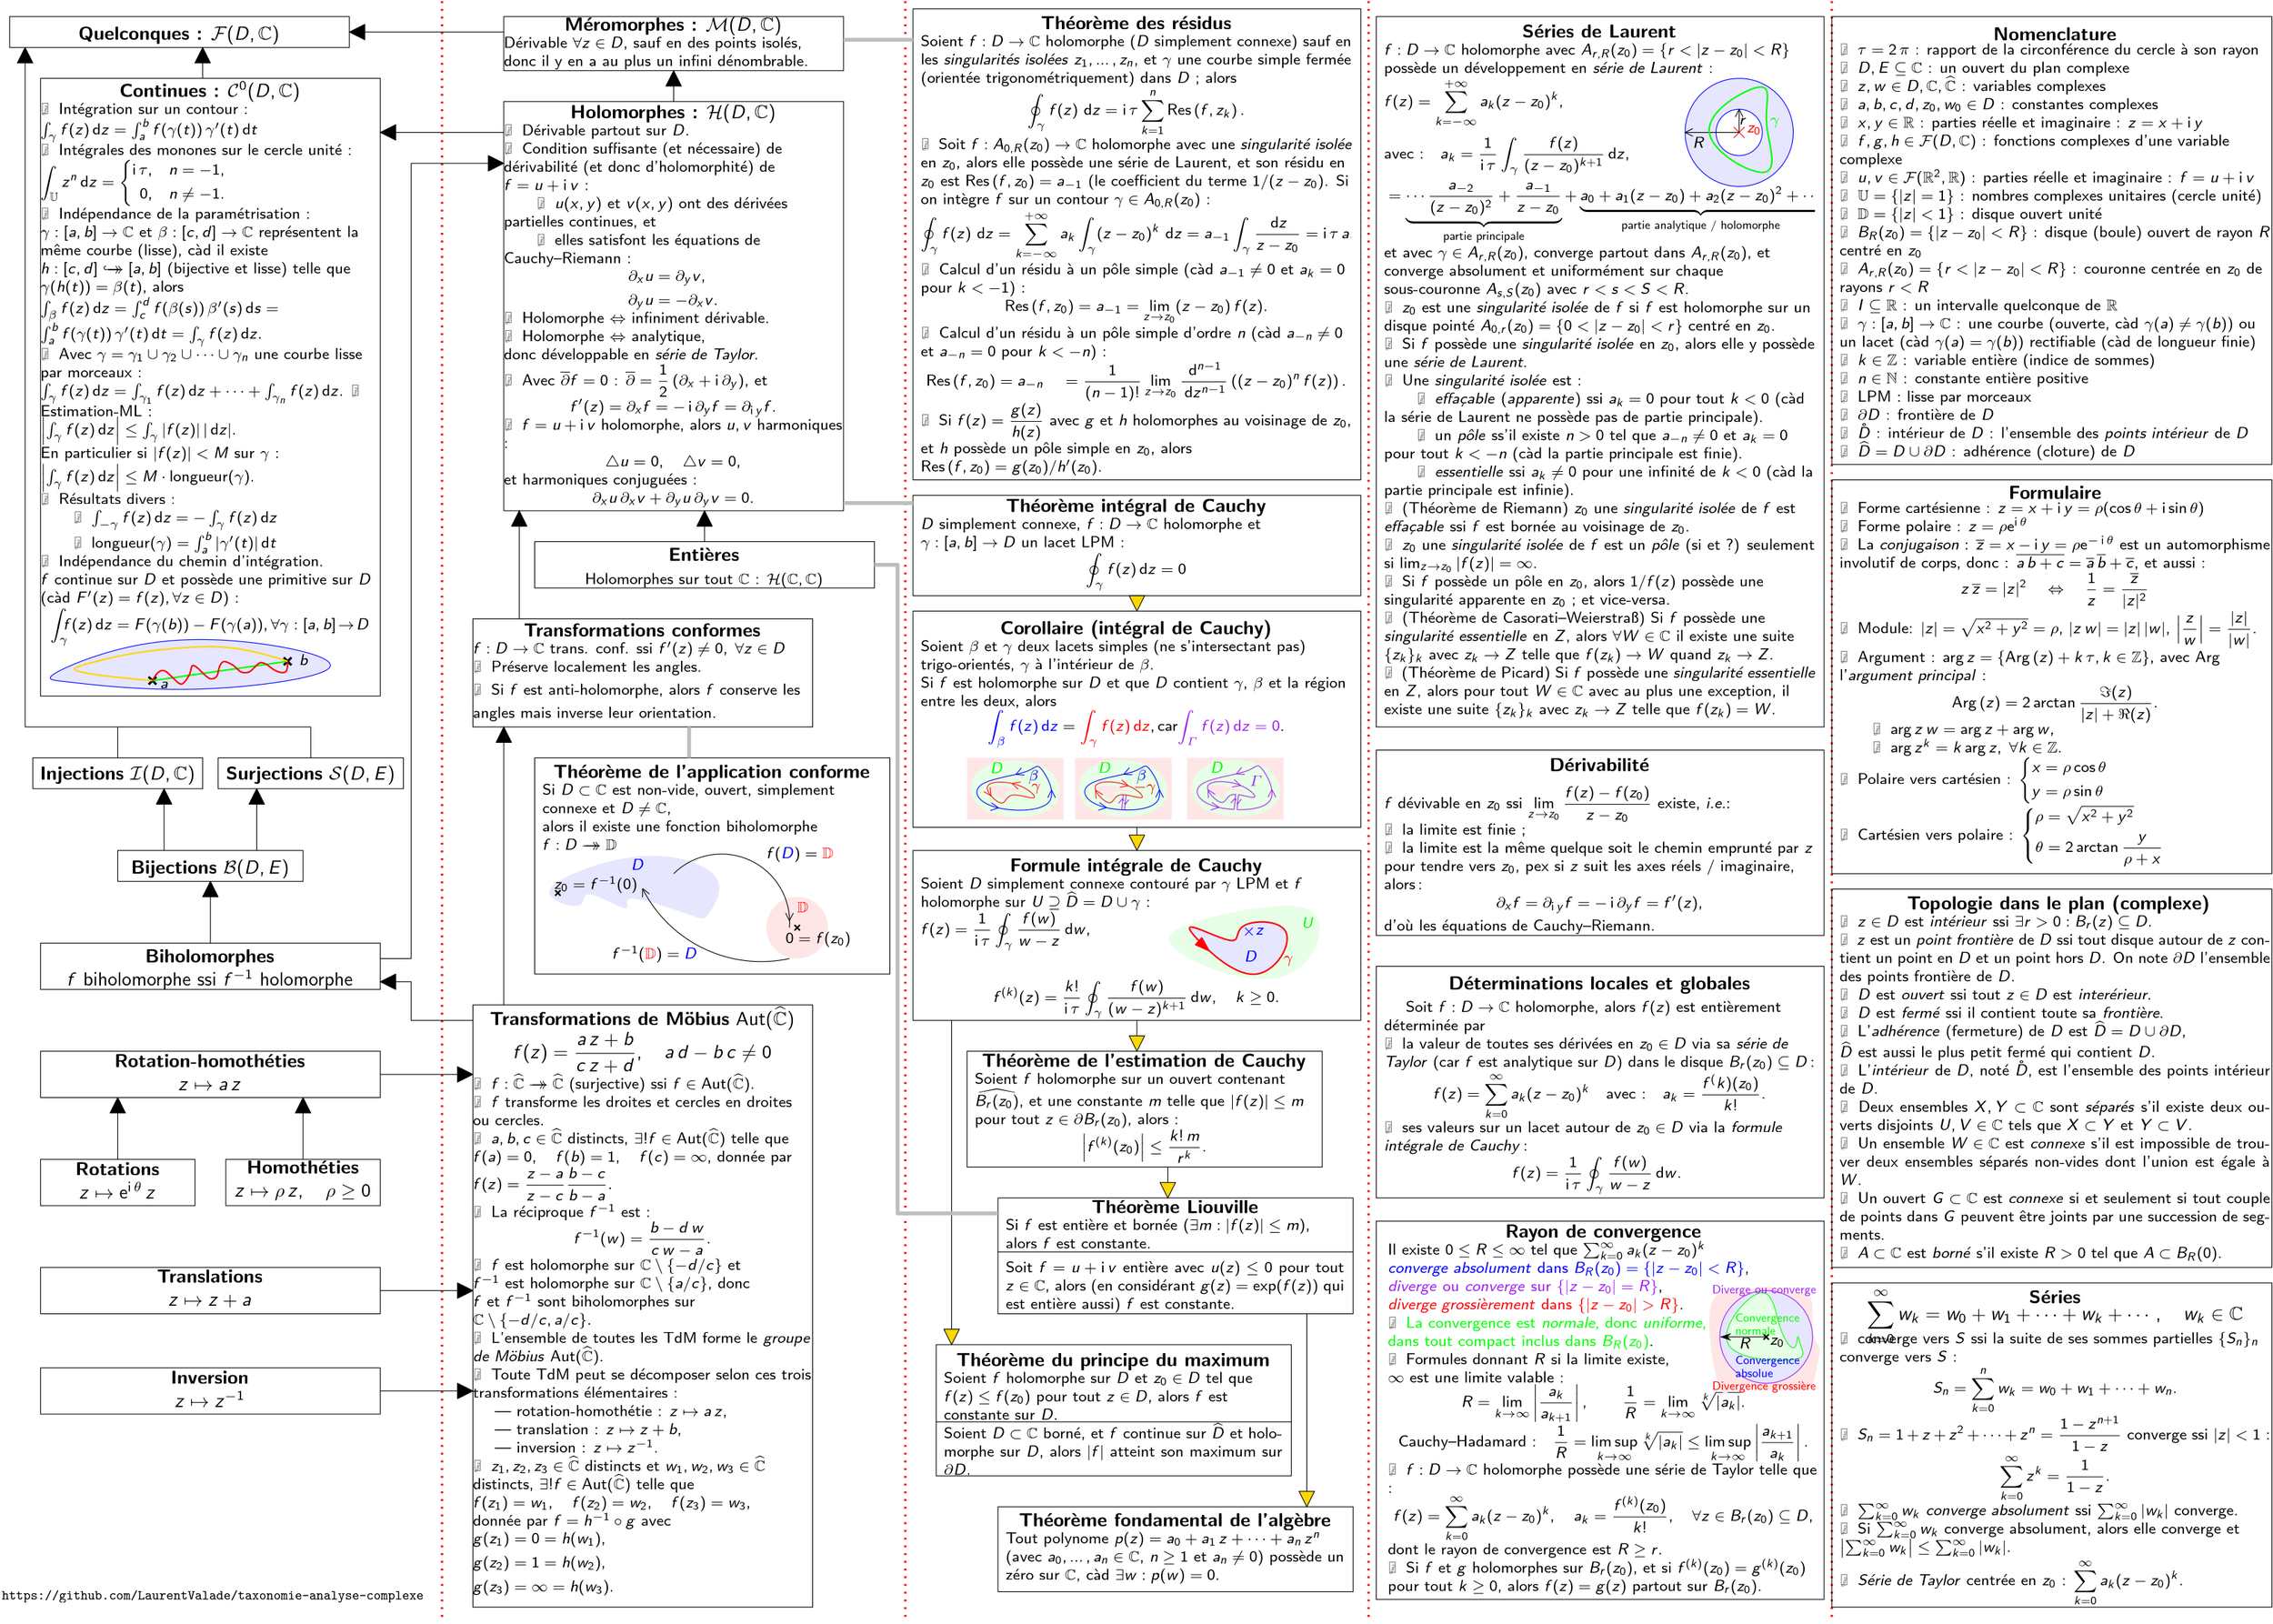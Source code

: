 <?xml version="1.0"?>
<!DOCTYPE ipe SYSTEM "ipe.dtd">
<ipe version="70218" creator="Ipe 7.2.20">
<info created="D:20210206192659" modified="D:20220510015932" title="Taxonomie et propriétés des fonctions complexes" author="Laurent Valade" subject="Analyse complexe" keywords="taxonomie; fonction; complexe; holomorphe; méromorphe; analytique; transformation conforme; biholomorphe; Möbius; Cauchy; Riemann; Taylor; Laurent; harmonique; intégrale; dérivée; série; singularité; pôle; surjection; injection; bijection;"/>
<preamble>
\usepackage{amsmath}
\usepackage{amssymb}

% Changement de l’espace inter-lignes
% https://tex.stackexchange.com/questions/83855
\usepackage{setspace}
%\renewcommand{\baselinestretch}{1}

% Poster ==&gt; font sans-serif par défaut
% Texte sans-serif
% https://tex.stackexchange.com/a/349160/214155
\renewcommand{\familydefault}{\sfdefault}
% Maths sans-serif
% https://tex.stackexchange.com/a/222831/214155
\usepackage{sfmath}


% Pour \rotatebox[origin=c]{90}{Texte}
%\usepackage{graphicx}

% Espace fine pour la multiplication
\mathcode`\*=&quot;8000
{\catcode`\*=\active
\gdef*{\mathclose{}\,\mathopen{}}}

% Hyperliens
%\usepackage{hyperref}
% IPE ne supporte pas hyperref, cf ~/Logiciels/Logiciels.md

% Formule centrée
\newcommand{\formula}[1]{%
$\displaystyle
\hspace{\stretch{1}}
{#1}
\hspace{\stretch{1}}
$
}

% Divers
\newcommand{\textsquare}{$\blacksquare$}
\newcommand{\cad}{càd}
\newcommand{\ie}{\emph{i.e.}}

% Opérateurs et constantes
\newcommand{\dd}{\,\mathrm{d}}
\newcommand{\e}{\mathrm{e}}
\DeclareMathOperator{\ui}{\mathrm{i}}
\newcommand{\length}[1]{\mathrm{longueur}({#1})}
\newcommand{\closure}[1]{\widehat{#1}}
\newcommand{\interior}[1]{\mathring{#1}}  % https://tex.stackexchange.com/a/3270/214155
\newcommand{\boundary}[1]{{\partial #1}}
\newcommand{\ball}[2]{B_{#2}({#1})}  % boule B_R(z_0)
\newcommand{\annulus}[3]{A_{#2,#3}({#1})}  % couronne A_{r,R}(z_0)
\newcommand{\abs}[1]{|{#1}|}
\newcommand{\Abs}[1]{\left|{#1}\right|}
\newcommand{\conj}[1]{\overline{#1}}
\newcommand{\Arg}[1]{\mathrm{Arg}\left({#1}\right)}
\newcommand{\Res}[2]{\mathrm{Res}\left({#1}, {#2}\right)}

% Flèches
\newcommand{\vers}{\rightarrow}  % f : A \vers B
\newcommand{\injecte}{\hookrightarrow}
%\newcommand{\surjecte}{\twoheadrightarrow}
% ^ la pointe de  \twoheadrightarrow  est trop petite par rapport à celle de  \rightarrow  et  \hookrightarrow,
% j’en ai donc créé une sur le modèle de  \bijecte
\newcommand{\surjecte}{\rightarrow\mathrel{\mspace{-15mu}}\rightarrow}
% pour la bijection, cf réponse de egreg au topic
% Double head and hook arrow
% https://tex.stackexchange.com/questions/296151
\newcommand{\bijecte}{\hookrightarrow\mathrel{\mspace{-15mu}}\rightarrow}

% Composition
\newcommand{\comp}{\circ}

% Ensembles
\newcommand{\bbN}{\mathbb{N}}
\newcommand{\bbZ}{\mathbb{Z}}
\newcommand{\bbQ}{\mathbb{Q}}
\newcommand{\bbR}{\mathbb{R}}
\newcommand{\bbC}{\mathbb{C}}
\newcommand{\bbH}{\mathbb{H}}
\newcommand{\unitcircle}{\mathbb{U}}
\newcommand{\unitopendisk}{\mathbb{D}}
\newcommand{\aut}[1]{\mathrm{Aut}({#1})}
\newcommand{\riemannsphere}{\closure{\mathbb{C}}}
</preamble>
<ipestyle name="a3paper">
<symbol name="arrow/arc(spx)">
<path stroke="sym-stroke" fill="sym-stroke" pen="sym-pen">
0 0 m
-1 0.333 l
-1 -0.333 l
h
</path>
</symbol>
<symbol name="arrow/farc(spx)">
<path stroke="sym-stroke" fill="white" pen="sym-pen">
0 0 m
-1 0.333 l
-1 -0.333 l
h
</path>
</symbol>
<symbol name="arrow/ptarc(spx)">
<path stroke="sym-stroke" fill="sym-stroke" pen="sym-pen">
0 0 m
-1 0.333 l
-0.8 0 l
-1 -0.333 l
h
</path>
</symbol>
<symbol name="arrow/fptarc(spx)">
<path stroke="sym-stroke" fill="white" pen="sym-pen">
0 0 m
-1 0.333 l
-0.8 0 l
-1 -0.333 l
h
</path>
</symbol>
<symbol name="mark/circle(sx)" transformations="translations">
<path fill="sym-stroke">
0.6 0 0 0.6 0 0 e
0.4 0 0 0.4 0 0 e
</path>
</symbol>
<symbol name="mark/disk(sx)" transformations="translations">
<path fill="sym-stroke">
0.6 0 0 0.6 0 0 e
</path>
</symbol>
<symbol name="mark/fdisk(sfx)" transformations="translations">
<group>
<path fill="sym-fill">
0.5 0 0 0.5 0 0 e
</path>
<path fill="sym-stroke" fillrule="eofill">
0.6 0 0 0.6 0 0 e
0.4 0 0 0.4 0 0 e
</path>
</group>
</symbol>
<symbol name="mark/box(sx)" transformations="translations">
<path fill="sym-stroke" fillrule="eofill">
-0.6 -0.6 m
0.6 -0.6 l
0.6 0.6 l
-0.6 0.6 l
h
-0.4 -0.4 m
0.4 -0.4 l
0.4 0.4 l
-0.4 0.4 l
h
</path>
</symbol>
<symbol name="mark/square(sx)" transformations="translations">
<path fill="sym-stroke">
-0.6 -0.6 m
0.6 -0.6 l
0.6 0.6 l
-0.6 0.6 l
h
</path>
</symbol>
<symbol name="mark/fsquare(sfx)" transformations="translations">
<group>
<path fill="sym-fill">
-0.5 -0.5 m
0.5 -0.5 l
0.5 0.5 l
-0.5 0.5 l
h
</path>
<path fill="sym-stroke" fillrule="eofill">
-0.6 -0.6 m
0.6 -0.6 l
0.6 0.6 l
-0.6 0.6 l
h
-0.4 -0.4 m
0.4 -0.4 l
0.4 0.4 l
-0.4 0.4 l
h
</path>
</group>
</symbol>
<symbol name="mark/cross(sx)" transformations="translations">
<group>
<path fill="sym-stroke">
-0.43 -0.57 m
0.57 0.43 l
0.43 0.57 l
-0.57 -0.43 l
h
</path>
<path fill="sym-stroke">
-0.43 0.57 m
0.57 -0.43 l
0.43 -0.57 l
-0.57 0.43 l
h
</path>
</group>
</symbol>
<symbol name="arrow/fnormal(spx)">
<path stroke="sym-stroke" fill="white" pen="sym-pen">
0 0 m
-1 0.333 l
-1 -0.333 l
h
</path>
</symbol>
<symbol name="arrow/pointed(spx)">
<path stroke="sym-stroke" fill="sym-stroke" pen="sym-pen">
0 0 m
-1 0.333 l
-0.8 0 l
-1 -0.333 l
h
</path>
</symbol>
<symbol name="arrow/fpointed(spx)">
<path stroke="sym-stroke" fill="white" pen="sym-pen">
0 0 m
-1 0.333 l
-0.8 0 l
-1 -0.333 l
h
</path>
</symbol>
<symbol name="arrow/linear(spx)">
<path stroke="sym-stroke" pen="sym-pen">
-1 0.333 m
0 0 l
-1 -0.333 l
</path>
</symbol>
<symbol name="arrow/fdouble(spx)">
<path stroke="sym-stroke" fill="white" pen="sym-pen">
0 0 m
-1 0.333 l
-1 -0.333 l
h
-1 0 m
-2 0.333 l
-2 -0.333 l
h
</path>
</symbol>
<symbol name="arrow/double(spx)">
<path stroke="sym-stroke" fill="sym-stroke" pen="sym-pen">
0 0 m
-1 0.333 l
-1 -0.333 l
h
-1 0 m
-2 0.333 l
-2 -0.333 l
h
</path>
</symbol>
<symbol name="arrow/mid-normal(spx)">
<path stroke="sym-stroke" fill="sym-stroke" pen="sym-pen">
0.5 0 m
-0.5 0.333 l
-0.5 -0.333 l
h
</path>
</symbol>
<symbol name="arrow/mid-fnormal(spx)">
<path stroke="sym-stroke" fill="white" pen="sym-pen">
0.5 0 m
-0.5 0.333 l
-0.5 -0.333 l
h
</path>
</symbol>
<symbol name="arrow/mid-pointed(spx)">
<path stroke="sym-stroke" fill="sym-stroke" pen="sym-pen">
0.5 0 m
-0.5 0.333 l
-0.3 0 l
-0.5 -0.333 l
h
</path>
</symbol>
<symbol name="arrow/mid-fpointed(spx)">
<path stroke="sym-stroke" fill="white" pen="sym-pen">
0.5 0 m
-0.5 0.333 l
-0.3 0 l
-0.5 -0.333 l
h
</path>
</symbol>
<symbol name="arrow/mid-double(spx)">
<path stroke="sym-stroke" fill="sym-stroke" pen="sym-pen">
1 0 m
0 0.333 l
0 -0.333 l
h
0 0 m
-1 0.333 l
-1 -0.333 l
h
</path>
</symbol>
<symbol name="arrow/mid-fdouble(spx)">
<path stroke="sym-stroke" fill="white" pen="sym-pen">
1 0 m
0 0.333 l
0 -0.333 l
h
0 0 m
-1 0.333 l
-1 -0.333 l
h
</path>
</symbol>
<pen name="heavier" value="0.8"/>
<pen name="fat" value="1.2"/>
<pen name="ultrafat" value="2"/>
<symbolsize name="large" value="5"/>
<symbolsize name="small" value="2"/>
<symbolsize name="tiny" value="1.1"/>
<arrowsize name="large" value="10"/>
<arrowsize name="small" value="5"/>
<arrowsize name="tiny" value="3"/>
<color name="red" value="1 0 0"/>
<color name="blue" value="0 0 1"/>
<color name="green" value="0 1 0"/>
<color name="yellow" value="1 1 0"/>
<color name="orange" value="0.89 0.44 0"/>
<color name="gold" value="1 0.843 0"/>
<color name="purple" value="0.627 0.125 0.941"/>
<color name="gray" value="0.745"/>
<color name="brown" value="0.647 0.165 0.165"/>
<color name="navy" value="0 0 0.502"/>
<color name="pink" value="1 0.753 0.796"/>
<color name="seagreen" value="0.18 0.545 0.341"/>
<color name="turquoise" value="0.251 0.878 0.816"/>
<color name="violet" value="0.933 0.51 0.933"/>
<color name="lightblue" value="0.9 0.9 1"/>
<color name="lightcyan" value="0.9 1 1"/>
<color name="lightgreen" value="0.9 1 0.9"/>
<color name="lightyellow" value="1 1 0.9"/>
<color name="magenta" value="1 0 1"/>
<color name="cyan" value="0 1 1"/>
<color name="lightred" value="1 0.9 0.9"/>
<color name="lightmagenta" value="1 0.9 1"/>
<dashstyle name="dotted" value="[1 3] 0"/>
<dashstyle name="dashed" value="[4] 0"/>
<dashstyle name="dash dotted" value="[4 2 1 2] 0"/>
<dashstyle name="dash dot dotted" value="[4 2 1 2 1 2] 0"/>
<textsize name="large" value="\large"/>
<textsize name="Large" value="\Large"/>
<textsize name="LARGE" value="\LARGE"/>
<textsize name="huge" value="\huge"/>
<textsize name="Huge" value="\Huge"/>
<textsize name="small" value="\small"/>
<textsize name="footnote" value="\footnotesize"/>
<textsize name="tiny" value="\tiny"/>
<textstyle name="center" begin="\begin{center}" end="\end{center}"/>
<textstyle name="itemize" begin="\begin{itemize}" end="\end{itemize}"/>
<textstyle name="item" begin="\begin{itemize}\item{}" end="\end{itemize}"/>
<gridsize name="4 pts" value="4"/>
<gridsize name="8 pts (~3 mm)" value="8"/>
<gridsize name="16 pts (~6 mm)" value="16"/>
<gridsize name="32 pts (~12 mm)" value="32"/>
<gridsize name="10 pts (~3.5 mm)" value="10"/>
<gridsize name="20 pts (~7 mm)" value="20"/>
<gridsize name="14 pts (~5 mm)" value="14"/>
<gridsize name="28 pts (~10 mm)" value="28"/>
<gridsize name="56 pts (~20 mm)" value="56"/>
<gridsize name="1 pts" value="1"/>
<gridsize name="2 pts" value="2"/>
<anglesize name="90 deg" value="90"/>
<anglesize name="60 deg" value="60"/>
<anglesize name="45 deg" value="45"/>
<anglesize name="30 deg" value="30"/>
<anglesize name="22.5 deg" value="22.5"/>
<opacity name="10%" value="0.1"/>
<opacity name="30%" value="0.3"/>
<opacity name="50%" value="0.5"/>
<opacity name="75%" value="0.75"/>
<layout paper="1190 841" origin="0 0" frame="1190 841"/>
<tiling name="falling" angle="-60" step="4" width="1"/>
<tiling name="rising" angle="30" step="4" width="1"/>
</ipestyle>
<page>
<layer name="alpha"/>
<view layers="alpha" active="alpha"/>
<text layer="alpha" matrix="1 0 0 1 -32 4" transformations="translations" pos="48 816" stroke="black" type="label" width="175.342" height="7.473" depth="2.49" valign="baseline">\begin{minipage}{176pt}
\begin{center}
\textbf{Quelconques :} $\mathcal{F}(D, \bbC)$
\end{center}
\end{minipage}</text>
<path stroke="black">
16 832 m
16 816 l
192 816 l
192 832 l
h
</path>
<path stroke="black">
272 832 m
272 804 l
448 804 l
448 832 l
h
</path>
<path stroke="black">
272 788 m
272 576 l
448 576 l
448 788 l
h
</path>
<path stroke="black">
360 804 m
360 788 l
</path>
<path matrix="1 0 0 1 16 16" stroke="black" fill="black">
100 800 m
96 792 l
104 792 l
104 792 l
h
</path>
<path matrix="0 1 -1 0 992 724" stroke="black" fill="black">
100 800 m
96 792 l
104 792 l
104 792 l
h
</path>
<text matrix="1 0 0 1 224 0" transformations="translations" pos="48 816" stroke="black" type="label" width="175.342" height="16.127" depth="11.16" valign="baseline">\begin{minipage}{176pt}
\begin{center}
\textbf{Méromorphes :} $\mathcal{M}(D, \bbC)$
\end{center}
\begin{footnotesize}
\begin{flushleft}
\vspace{-3ex}
Dérivable $\forall z \in D$, sauf en des points isolés, \\
donc il y en a au plus un infini dénombrable.
\end{flushleft}
\end{footnotesize}
\end{minipage}</text>
<text matrix="1 0 0 1 224 -136" transformations="translations" pos="48 816" stroke="black" type="label" width="175.342" height="106.794" depth="102.06" valign="baseline">\begin{minipage}{176pt}
\begin{center}
\textbf{Holomorphes :} $\mathcal{H}(D, \bbC)$
\end{center}
%
%
\begin{flushleft}
\begin{footnotesize}
\vspace{-3ex}
%
\textbullet\; Dérivable partout sur $D$. \\
%
\textbullet\; Condition suffisante (et nécessaire) de dérivabilité (et donc d’holomorphité) de $f = u + \ui v$ :\\
\hspace{2em}\textbullet\; $u(x, y)$ et $v(x, y)$ ont des dérivées partielles continues, et \\
\hspace{2em}\textbullet\; elles satisfont les équations de Cauchy--Riemann :\\
\formula{%
\begin{aligned}
\partial_x u &amp;= \partial_y v,\\
\partial_y u &amp;= -\partial_x v.
\end{aligned}
} \\
%
\textbullet\; Holomorphe $\Leftrightarrow$ infiniment dérivable. \\
%
\textbullet\; Holomorphe $\Leftrightarrow$ analytique, \\
donc développable en \emph{série de Taylor}. \\
%
\textbullet\; Avec $\overline{\partial} f = 0$ :
$\displaystyle \overline{\partial} = \frac{1}{2} \left(\partial_x + \ui \partial_y\right)$, et \\
\formula{%
f’(z) = \partial_x f = - \ui \partial_y f = \partial_{\ui y} f.
} \\
%
\textbullet\; $f = u + \ui v$ holomorphe, alors $u, v$ harmoniques :\\
\formula{%
\triangle u = 0, \quad \triangle v = 0,
} \\
et harmoniques conjuguées :\\
\formula{%
\partial_x u * \partial_x v + \partial_y u * \partial_y v = 0.
} \\
%
\end{footnotesize}
\end{flushleft}
\end{minipage}</text>
<text matrix="1 0 0 1 916 -104" transformations="translations" pos="48 816" stroke="black" type="label" width="223.163" height="114.551" depth="109.83" valign="baseline">\begin{minipage}{224pt}
\begin{center}
\textbf{Nomenclature}
\end{center}
\vspace{-5ex}
\begin{flushleft}
\begin{footnotesize}
\textbullet\; $\tau = 2 * \pi$ : rapport de la circonférence du cercle à son rayon \\
\textbullet\; $D, E \subseteq \bbC$ : un ouvert du plan complexe \\
\textbullet\; $z, w \in D, \bbC, \riemannsphere$ : variables complexes \\
\textbullet\; $a, b, c, d, z_0, w_0 \in D$ : constantes complexes \\
\textbullet\; $x, y \in \bbR$ : parties réelle et imaginaire : $z = x + \ui y$ \\
\textbullet\; $f, g, h \in \mathcal{F}(D, \bbC)$ : fonctions complexes d’une variable complexe \\
\textbullet\; $u, v \in \mathcal{F}(\bbR^2, \bbR)$ : parties réelle et imaginaire : $f = u + \ui v$ \\
\textbullet\; $\unitcircle = \left\{|z| = 1\right\}$ : nombres complexes unitaires (cercle unité) \\
\textbullet\; $\unitopendisk = \left\{|z| &lt; 1\right\}$ : disque ouvert unité \\
\textbullet\; $\ball{z_0}{R} = \{|z - z_0| &lt; R\}$ : disque (boule) ouvert de rayon $R$ centré en $z_0$ \\
\textbullet\; $\annulus{z_0}{r}{R} = \{r &lt; |z - z_0| &lt; R\}$ : couronne centrée en $z_0$ de rayons $r &lt; R$ \\
\textbullet\; $I \subseteq \bbR$ : un intervalle quelconque de $\bbR$ \\
\textbullet\; $\gamma : [a, b] \vers \bbC$ : une courbe (ouverte, càd $\gamma(a) \neq \gamma(b)$) ou un lacet (càd $\gamma(a) = \gamma(b)$) rectifiable (càd de longueur finie) \\
\textbullet\; $k \in \bbZ$ : variable entière (indice de sommes) \\
\textbullet\; $n \in \bbN$ : constante entière positive \\
\textbullet\; LPM : lisse par morceaux \\
\textbullet\; $\boundary{D}$ : frontière de $D$ \\
\textbullet\; $\interior{D}$ : intérieur de $D$ : l’ensemble des \emph{points intérieur} de $D$ \\
\textbullet\; $\closure{D} = D \cup \boundary{D}$ : adhérence (cloture) de $D$ \\
\end{footnotesize}
\end{flushleft}
\end{minipage}</text>
<text matrix="1 0 0 1 240 -272" transformations="translations" pos="48 816" stroke="black" type="label" width="175.342" height="12.916" depth="7.95" valign="baseline">\begin{minipage}{176pt}
\begin{center}
\textbf{Entières}
\\
\begin{footnotesize}
Holomorphes sur tout $\bbC$ : $\mathcal{H}(\bbC, \bbC)$
\end{footnotesize}
\end{center}
\end{minipage}</text>
<path stroke="black">
24 816 m
24 464 l
</path>
<path matrix="1 0 0 1 -76 16" stroke="black" fill="black">
100 800 m
96 792 l
104 792 l
104 792 l
h
</path>
<text matrix="1 0 0 1 79.9905 -379.304" transformations="translations" pos="48 816" stroke="black" type="label" width="87.671" height="7.473" depth="2.49" valign="baseline">\begin{minipage}{88pt}
\begin{center}
\textbf{Surjections} $\mathcal{S}(D, E)$
\end{center}
\end{minipage}</text>
<text matrix="1 0 0 1 28 -428" transformations="translations" pos="48 816" stroke="black" type="label" width="87.671" height="7.473" depth="2.49" valign="baseline">\begin{minipage}{88pt}
\begin{center}
\textbf{Bijections} $\mathcal{B}(D, E)$
\end{center}
\end{minipage}</text>
<text matrix="1 0 0 1.32949 -20 -648.181" transformations="translations" pos="48 816" stroke="black" type="label" width="87.671" height="7.473" depth="2.49" valign="baseline">\begin{minipage}{88pt}
\begin{center}
\textbf{Injections} $\mathcal{I}(D, \bbC)$
\end{center}
\end{minipage}</text>
<path matrix="1 0 0 1 -16 -24" stroke="black">
272 544 m
272 488 l
448 488 l
448 544 l
h
</path>
<text matrix="1 0 0 1 208 -326" transformations="translations" pos="48 816" stroke="black" type="label" width="175.342" height="27.793" depth="22.85" valign="baseline">\begin{minipage}{176pt}
\begin{center}
\textbf{Transformations conformes} \\
\end{center}
%
\begin{flushleft}
\begin{footnotesize}
\vspace{-3ex}
$f : D \vers \bbC$ trans. conf. ssi $f’(z) \neq 0, \; \forall z \in D$
\\
%
\textbullet\; Préserve localement les angles.
\\
%
\textbullet\; Si $f$ est anti-holomorphe, alors $f$ conserve les angles mais inverse leur orientation.
%
\end{footnotesize}
\end{flushleft}
\end{minipage}</text>
<path matrix="1 0 0 1 180 -224" stroke="black" fill="black">
100 800 m
96 792 l
104 792 l
104 792 l
h
</path>
<text matrix="1 0 0 1 -16 -480" transformations="translations" pos="48 816" stroke="black" type="label" width="175.342" height="12.891" depth="7.92" valign="baseline">\begin{minipage}{176pt}
\begin{center}
\textbf{Biholomorphes} \\
$f$ biholomorphe ssi $f^{-1}$ holomorphe
\end{center}
\end{minipage}</text>
<path matrix="1 0 0 1 0 -4" stroke="black">
32 356 m
32 332 l
208 332 l
208 356 l
h
</path>
<path stroke="black">
256 320 m
256 8 l
432 8 l
432 320 l
h
</path>
<text matrix="1 0 0 1 208 -652" transformations="translations" pos="48 816" stroke="black" type="label" width="175.342" height="155.315" depth="150.7" valign="baseline">\begin{minipage}{176pt}
\begin{center}
\textbf{Transformations de Möbius} $\aut{\riemannsphere}$ \\
$\displaystyle f(z) = \frac{a * z + b}{c * z + d}, \quad a * d - b * c \neq 0$
\end{center}
%
%
\begin{flushleft}
\begin{footnotesize}
\vspace{-3ex}
%
\textbullet\; $f : \riemannsphere \surjecte \riemannsphere$ (surjective) ssi $f \in \mathrm{Aut}(\riemannsphere)$. \\
%
\textbullet\; $f$ transforme les droites et cercles en droites ou cercles. \\
%
\textbullet\;  $a, b, c \in \riemannsphere$ distincts, $\exists! f \in \aut{\riemannsphere}$ telle que \\
$f(a) = 0, \quad f(b) = 1, \quad f(c) = \infty$, donnée par \\
$\displaystyle f(z) = \frac{z - a}{z - c} \frac{b - c}{b - a}$. \\
%
\textbullet\; La réciproque $f^{-1}$ est : \\
\formula{%
f^{-1}(w) = \frac{b - d * w}{c * w - a}.
} \\
%
\textbullet\; $f$ est holomorphe sur $\bbC \setminus \{-d/c\}$ et \\
$f^{-1}$ est holomorphe sur $\bbC \setminus \{a/c\}$, donc \\
$f$ et $f^{-1}$ sont biholomorphes sur $\bbC \setminus \{-d/c, a/c\}$. \\
%
\textbullet\; L’ensemble de toutes les TdM forme le \emph{groupe de Möbius} $\aut{\riemannsphere}$. \\
%
\textbullet\; Toute TdM peut se décomposer selon ces trois transformations élémentaires : \\
\hspace{1em} --- rotation-homothétie : $z \mapsto a * z$, \\
\hspace{1em} --- translation : $z \mapsto z + b$, \\
\hspace{1em} --- inversion : $z \mapsto z^{-1}$. \\
%
\textbullet\; $z_1, z_2, z_3 \in \riemannsphere$ distincts et $w_1, w_2, w_3 \in \riemannsphere$ distincts, $\exists! f \in \aut{\riemannsphere}$ telle que \\
$f(z_1) = w_1, \quad f(z_2) = w_2, \quad f(z_3) = w_3$, \\
donnée par $f = h^{-1} \comp g$ avec  \\
$\displaystyle\begin{aligned}
g(z_1) &amp;= 0 = h(w_1), \\
g(z_2) &amp;= 1 = h(w_2), \\
g(z_3) &amp;= \infty = h(w_3).
\end{aligned}$
%
\end{footnotesize}
\end{flushleft}
\end{minipage}</text>
<text matrix="1 0 0 1.32949 -16 -802.181" transformations="translations" pos="48 816" stroke="black" type="label" width="175.342" height="11.924" depth="6.95" valign="baseline">\begin{minipage}{176pt}
\begin{center}
\textbf{Rotation-homothéties} \\
$z \mapsto a * z$
\end{center}
\end{minipage}</text>
<text matrix="1 0 0 1.32949 -16 -914.18" transformations="translations" pos="48 816" stroke="black" type="label" width="175.342" height="12.334" depth="7.37" valign="baseline">\begin{minipage}{176pt}
\begin{center}
\textbf{Translations} \\
$z \mapsto z + a$
\end{center}
\end{minipage}</text>
<text matrix="1 0 0 1.32949 -16 -966.18" transformations="translations" pos="48 816" stroke="black" type="label" width="175.342" height="11.924" depth="6.95" valign="baseline">\begin{minipage}{176pt}
\begin{center}
\textbf{Inversion} \\
$z \mapsto z^{-1}$
\end{center}
\end{minipage}</text>
<path matrix="1 0 0 1 260 4" stroke="black" fill="black">
100 800 m
96 792 l
104 792 l
104 792 l
h
</path>
<text matrix="1 0 0 1 -16 -166" transformations="translations" pos="48 816" stroke="black" type="label" width="175.342" height="148.592" depth="143.96" valign="baseline">\begin{minipage}{176pt}
\begin{center}
\textbf{Continues :} $\mathcal{C}^0(D, \bbC)$
\end{center}
\begin{footnotesize}
\begin{flushleft}
\vspace{-3ex}
%
\textbullet\; Intégration sur un contour : \\
$\int_\gamma f(z) \dd z = \int_a^b f(\gamma(t)) * \gamma’(t) \dd t$ \\
%
\textbullet\; Intégrales des monones sur le cercle unité :\\
$\displaystyle \int_{\unitcircle} z^n \dd z =
\left\{\begin{aligned}
\ui \tau, &amp;\quad n = -1, \\
0, &amp;\quad n \neq -1.
\end{aligned}\right.$ \\
%
\textbullet\; Indépendance de la paramétrisation : $\gamma : [a, b] \vers \bbC$ et $\beta : [c, d] \vers \bbC$ représentent la même courbe (lisse), càd il existe $h : [c, d] \bijecte [a, b]$ (bijective et lisse) telle que $\gamma(h(t)) = \beta(t)$, alors \\
$\int_\beta f(z) \dd z
= \int_c^d f(\beta(s)) * \beta&apos;(s) \dd s
= \int_a^b f(\gamma(t)) * \gamma&apos;(t) \dd t
= \int_\gamma f(z) \dd z$. \\
%
\textbullet\; Avec $\gamma = \gamma_1 \cup \gamma_2 \cup \cdots \cup \gamma_n$ une courbe lisse par morceaux : \\
$\int_\gamma f(z) \dd z = \int_{\gamma_1} f(z) \dd z + \cdots + \int_{\gamma_n} f(z) \dd z$.
%
\textbullet\; Estimation-ML : \\
$\Abs{\int_\gamma f(z) \dd z} \leq \int_\gamma \abs{f(z)} * \abs{\dd z}$. \\
En particulier si $\abs{f(z)} &lt; M$ sur $\gamma$ : \\
$\Abs{\int_\gamma f(z) \dd z} \leq M \cdot \length{\gamma}$. \\
%
\textbullet\; Résultats divers : \\
\hspace{2em}\textbullet\; $\int_{-\gamma} f(z) \dd z = - \int_\gamma f(z) \dd z$ \\
\hspace{2em}\textbullet\; $\length{\gamma} = \int_a^b \abs{\gamma&apos;(t)} \dd t$ \\
%
\textbullet\; Indépendance du chemin d’intégration. \\
$f$ continue sur $D$ et possède une primitive sur $D$ (càd $F&apos;(z) = f(z), \forall z \in D$) : \\
\formula{%
\int_\gamma \!\!\! f(z) \dd z = F(\gamma(b)) - F(\gamma(a)),
\forall \gamma : [a, b] \! \vers \! D
}
%
\end{flushleft}
\end{footnotesize}
\end{minipage}</text>
<path matrix="1 0 0 1 0 4" stroke="black">
32 796 m
32 476 l
208 476 l
208 796 l
h
</path>
<text matrix="1 0 0 1 440 -260" transformations="translations" pos="48 816" stroke="black" type="label" width="223.163" height="26.244" depth="21.3" valign="baseline">\begin{minipage}{224pt}
\begin{center}
\textbf{Théorème intégral de Cauchy}
\end{center}
\begin{footnotesize}
\begin{flushleft}
\vspace{-3ex}
$D$ simplement connexe, $f : D \vers \bbC$ holomorphe et $\gamma : [a, b] \vers D$ un lacet LPM : \\
\formula{%
\oint_\gamma f(z) \dd z = 0
}
\end{flushleft}
\end{footnotesize}
\end{minipage}</text>
<path matrix="1 0 0 1 20 -416" stroke="black" fill="black">
100 800 m
96 792 l
104 792 l
104 792 l
h
</path>
<path matrix="1 0 0 1 -48 -32" stroke="black">
168 416 m
168 384 l
</path>
<path matrix="1 0 0 1 488 276" stroke="black" cap="1">
372 448 m
372 448 l
</path>
<path matrix="1 0 0 1 488 276" stroke="black" cap="1">
372 448 m
372 448 l
</path>
<path matrix="1 0 0 1 -208 44" stroke="black">
808 268 m
808 252 l
</path>
<path matrix="1 0 0 1 -8 -36" stroke="black">
624 272 m
624 256 l
</path>
<path matrix="1 0 0 1 72 60" stroke="black">
432 252 m
432 84 l
</path>
<path matrix="1 0 0 1 4 4" stroke="black">
112 812 m
112 796 l
</path>
<group matrix="1 0 0 1 -24 10">
<path stroke="blue" fill="lightblue">
56 480
106 500
168 500
232 484
136 470
64 478
64 478 u
</path>
<text matrix="1 0 0 1 -430 -86" transformations="translations" pos="620 572" stroke="black" type="label" width="4.624" height="5.535" depth="0" valign="baseline" size="footnote" style="math">b</text>
<group matrix="1 0 0 1 -254 -266">
<path stroke="black" pen="fat">
436 756 m
440 752 l
</path>
<path stroke="black" pen="fat">
436 752 m
440 756 l
</path>
</group>
<text matrix="1 0 0 1 -502 -98" transformations="translations" pos="620 572" stroke="black" type="label" width="4.137" height="3.542" depth="0" valign="baseline" size="footnote" style="math">a</text>
<group matrix="1 0 0 1 -324 -276">
<path stroke="black" pen="fat">
436 756 m
440 752 l
</path>
<path stroke="black" pen="fat">
436 752 m
440 756 l
</path>
</group>
<path stroke="green" fill="black" pen="heavier">
114 478 m
184 488 l
</path>
<path stroke="gold" pen="heavier">
114 478 m
68 482
76 486
86 488
100 492
134 496
160 496
184 488 c
</path>
<path stroke="red" pen="heavier">
114 478 m
118 486
124 480
128 476
130 476
134 482
134 486
136 486
140 482
144 478
148 480
148 484
150 488
152 488
156 486
158 484
160 482
164 482
166 484
168 486
170 488
174 486
176 484
180 482
184 482
184 486
184 488 c
</path>
</group>
<path matrix="0 -1 1 0 -528 856" stroke="black" fill="black">
100 800 m
96 792 l
104 792 l
104 792 l
h
</path>
<path stroke="black">
280 576 m
280 520 l
</path>
<path matrix="1 0 0 1 172 -336" stroke="black" fill="black">
100 800 m
96 792 l
104 792 l
104 792 l
h
</path>
<path matrix="1 0 0 1 -8 -32" stroke="black">
280 496 m
280 352 l
</path>
<path stroke="black">
208 344 m
224 344 l
224 756 l
</path>
<path matrix="0 1 -1 0 1008 232" stroke="black" fill="black">
100 800 m
96 792 l
104 792 l
104 792 l
h
</path>
<path matrix="1 0 0 1 80 -68" stroke="black">
608 228 m
608 128 l
</path>
<path matrix="0 1 -1 0 1008 672" stroke="black" fill="black">
100 800 m
96 792 l
104 792 l
104 792 l
h
</path>
<path stroke="black">
208 772 m
272 772 l
</path>
<text matrix="1 0 0 1 440 -105" transformations="translations" pos="48 816" stroke="black" type="label" width="223.163" height="121.351" depth="116.66" valign="baseline">\begin{minipage}{224pt}
\begin{center}
\textbf{Théorème des résidus}
\end{center}
\begin{footnotesize}
\begin{flushleft}
\vspace{-3ex}
Soient $f : D \vers \bbC$ holomorphe ($D$ simplement connexe) sauf en les \emph{singularités isolées} $z_{1}, \ldots, z_{n}$, et $\gamma$ une courbe simple fermée (orientée trigonométriquement) dans $D$ ; alors
\\
\formula{%
\oint_{\gamma} f(z) \,\dd z = \ui \tau \sum_{k = 1}^{n} \Res{f}{z_{k}}.
}
\\
%
\textbullet\; Soit $f : \annulus{z_0}{0}{R} \vers \bbC$ holomorphe avec une \emph{singularité isolée} en $z_0$, alors elle possède une série de Laurent, et son résidu en $z_{0}$ est $\Res{f}{z_{0}} = a_{-1}$ (le coefficient du terme $1 / (z - z_{0})$.
Si on intègre $f$ sur un contour $\gamma \in \annulus{z_0}{0}{R}$ : \\
\formula{%
\oint_\gamma f(z) \,\dd z
	= \sum_{k = -\infty}^{+\infty} a_k \int_\gamma (z - z_0)^k \,\dd z
	= a_{-1} \int_\gamma \frac{\dd z}{z - z_0}
	= \ui \tau * a_{-1}
}
\\
%
\textbullet\; Calcul d’un résidu à un pôle simple (\cad{} $a_{-1} \neq 0$ et $a_{k} = 0$ pour $k &lt; -1$) :
\\
\formula{%
\Res{f}{z_{0}} = a_{-1} = \lim_{z \rightarrow z_{0}} (z - z_{0}) * f(z).
}
\\
%
\textbullet\; Calcul d’un résidu à un pôle simple d’ordre~$n$ (\cad{} $a_{-n} \neq 0$ et $a_{-n} = 0$ pour $k &lt; -n$) :
\\
\formula{%
\Res{f}{z_{0}} = a_{-n}
}
\formula{%
= \frac{1}{(n - 1)!} \lim_{z \rightarrow z_{0}}  \frac{\dd^{n-1}}{\dd z^{n-1}} \left( (z - z_{0})^{n} * f(z) \right).
}
\\
%
\textbullet\; Si $f(z) = \dfrac{g(z)}{h(z)}$ avec $g$ et $h$ holomorphes au voisinage de $z_{0}$, et $h$ possède un pôle simple en $z_{0}$, alors $\Res{f}{z_{0}} = g(z_{0}) / h&apos;(z_{0})$.
\end{flushleft}
\end{footnotesize}
\end{minipage}</text>
<text matrix="1 0 0 1 -932 12" transformations="translations" pos="944 0" stroke="black" type="label" width="218.589" height="4.843" depth="1.55" valign="baseline">{\scriptsize\texttt{https://github.com/LaurentValade/taxonomie-analyse-complexe}}</text>
<path matrix="1 0 0 1 2 0" stroke="red" dash="dotted" pen="fat">
238 840 m
238 0 l
</path>
<path matrix="1 0 0 1 242 0" stroke="red" dash="dotted" pen="fat">
238 840 m
238 0 l
</path>
<path matrix="1 0 0 1 482 0" stroke="red" dash="dotted" pen="fat">
238 840 m
238 0 l
</path>
<path matrix="1 0 0 1 722 0" stroke="red" dash="dotted" pen="fat">
238 840 m
238 0 l
</path>
<path stroke="black">
192 824 m
272 824 l
</path>
<path stroke="black">
272 756 m
224 756 l
</path>
<path matrix="0.666667 0 0 0.666667 -56 -29.333" fill="lightred">
24 0 0 24 720 584 e
</path>
<path matrix="0.92 0 0 0.692308 -183.36 -23.692" fill="lightblue">
624 592
588 612
548 604
508 580
544 564
536 588
572 560
556 584
608 560
608 560 u
</path>
<text matrix="1 0 0 1 244 -396" transformations="translations" pos="48 816" stroke="black" type="label" width="175.342" height="24.532" depth="19.58" valign="baseline">\begin{minipage}{176pt}
\begin{center}
\textbf{Théorème de l’application conforme}
\end{center}
\begin{footnotesize}
\begin{flushleft}
\vspace{-3ex}
Si $D \subset \bbC$ est non-vide, ouvert, simplement connexe et $D \neq \bbC$, \\
alors il existe une fonction biholomorphe $f : D \surjecte \unitopendisk$
\end{flushleft}
\end{footnotesize}
\end{minipage}</text>
<path matrix="1 0 0 1 -228 -244" fill="lightgreen">
652 588 m
660 588 l
</path>
<text matrix="1 0 0 1 -212 -176" transformations="translations" pos="620 572" stroke="black" type="label" width="34.69" height="5.98" depth="1.99" valign="baseline" size="footnote" style="math">f({\color{blue}D}) = {\color{red}\unitopendisk}</text>
<path matrix="-0.421075 0.907025 -0.453513 -0.210537 905.775 -117.464" stroke="black">
684 604 m
688 600 l
684 596 l
684 596 l
</path>
<text matrix="1 0 0 1 -292 -228" transformations="translations" pos="620 572" stroke="black" type="label" width="44.12" height="6.738" depth="1.99" valign="baseline" size="footnote" style="math">f^{-1}({\color{red}\unitopendisk}) = {\color{blue}D}</text>
<text matrix="1 0 0 1 -196 -204" transformations="translations" pos="620 572" stroke="red" type="label" width="5.756" height="5.491" depth="0" valign="baseline" size="footnote" style="math">\unitopendisk</text>
<text matrix="1 0 0 1 -282 -182" transformations="translations" pos="620 572" stroke="red" type="label" width="6.704" height="5.535" depth="0" valign="baseline" size="footnote" style="math">{\color[rgb]{0,0,1}D}</text>
<path matrix="1 0 0 1 -12 316" stroke="black">
432 28 m
68.9179 0 0 -68.9179 417.376 95.3484 356 64 a
</path>
<group matrix="1 0 0 1 -84 36">
<path matrix="0.707107 0.707107 -0.707107 0.707107 354.302 -171.36" stroke="black" pen="heavier">
384 344 m
384 340 l
</path>
<path matrix="0.707107 0.707107 -0.707107 0.707107 354.302 -171.36" stroke="black" pen="heavier">
382 342 m
386 342 l
</path>
</group>
<text matrix="1 0 0 1 -322 -192" transformations="translations" pos="620 572" stroke="black" type="label" width="43.248" height="6.738" depth="1.99" valign="baseline" size="footnote" style="math">z_0 = f^{-1}(0)</text>
<group matrix="1 0 0 1 40 18">
<path matrix="0.707107 0.707107 -0.707107 0.707107 354.302 -171.36" stroke="black" pen="heavier">
384 344 m
384 340 l
</path>
<path matrix="0.707107 0.707107 -0.707107 0.707107 354.302 -171.36" stroke="black" pen="heavier">
382 342 m
386 342 l
</path>
</group>
<text matrix="1 0 0 1 -202 -220" transformations="translations" pos="620 572" stroke="black" type="label" width="33.818" height="5.98" depth="1.99" valign="baseline" size="footnote" style="math">0 = f(z_0)</text>
<path matrix="1 0 0 1 -12 316" stroke="black">
372 72 m
35.3254 0 0 -35.3254 396.788 46.8321 432 44 a
</path>
<path matrix="-0.0194067 -0.999812 0.499906 -0.00970401 133.349 1057.32" stroke="black">
684 604 m
688 600 l
684 596 l
684 596 l
</path>
<path stroke="black">
288 448 m
288 336 l
472 336 l
472 448 l
h
</path>
<path matrix="1 0 0 1 16 -228" stroke="black">
360 804 m
360 788 l
</path>
<path matrix="1 0 0 1 276 -224" stroke="black" fill="black">
100 800 m
96 792 l
104 792 l
104 792 l
h
</path>
<path matrix="1 0 0 1 0 -4" stroke="black">
28 452 m
28 436 l
116 436 l
116 452 l
h
</path>
<path matrix="1 0 0 1 0 -4" stroke="black">
124 452 m
124 436 l
220 436 l
220 452 l
h
</path>
<path stroke="black">
24 464 m
172 464 l
172 464 l
</path>
<path stroke="black">
172 464 m
172 448 l
</path>
<path stroke="black">
72 464 m
72 448 l
</path>
<path matrix="1 0 0 1 0 -4" stroke="black">
72 404 m
72 388 l
168 388 l
168 404 l
h
</path>
<path matrix="1 0 0 1 -4 -368" stroke="black" fill="black">
100 800 m
96 792 l
104 792 l
104 792 l
h
</path>
<path matrix="1 0 0 1 -72 16" stroke="black">
168 416 m
168 384 l
</path>
<path matrix="1 0 0 1 44 -368" stroke="black" fill="black">
100 800 m
96 792 l
104 792 l
104 792 l
h
</path>
<path matrix="1 0 0 1 -24 16" stroke="black">
168 416 m
168 384 l
</path>
<path stroke="black">
208 332 m
224 332 l
224 312 l
256 312 l
256 312 l
256 312 l
</path>
<text matrix="1 0 0 1.32949 -16 -858.181" transformations="translations" pos="48 816" stroke="black" type="label" width="79.701" height="11.924" depth="6.95" valign="baseline">\begin{minipage}{80pt}
\begin{center}
\textbf{Rotations} \\
$z \mapsto \e^{\ui \theta} * z$
\end{center}
\end{minipage}</text>
<text matrix="1 0 0 1.32949 80 -858.181" transformations="translations" pos="48 816" stroke="black" type="label" width="79.701" height="12.891" depth="7.92" valign="baseline">\begin{minipage}{80pt}
\begin{center}
\textbf{Homothéties} \\
$z \mapsto \rho * z, \quad \rho \geq 0$
\end{center}
\end{minipage}</text>
<path stroke="black">
32 296 m
32 272 l
208 272 l
208 296 l
h
</path>
<path matrix="1 0 0 1 -16 -4" stroke="black">
48 244 m
48 220 l
128 220 l
128 244 l
h
</path>
<path matrix="1 0 0 1 112 48" stroke="black">
16 192 m
16 168 l
96 168 l
96 192 l
h
</path>
<path matrix="1 0 0 1 0 44" stroke="black">
32 140 m
32 116 l
208 116 l
208 140 l
h
</path>
<path matrix="1 0 0 1 0 44" stroke="black">
32 88 m
32 64 l
208 64 l
208 88 l
h
</path>
<path stroke="black">
288 560 m
288 536 l
464 536 l
464 560 l
h
</path>
<path matrix="-0 -1 1 -0 -544 384" stroke="black" fill="black">
100 800 m
96 792 l
104 792 l
104 792 l
h
</path>
<path stroke="black">
256 284 m
208 284 l
</path>
<path matrix="0 -1 1 0 -544 272" stroke="black" fill="black">
100 800 m
96 792 l
104 792 l
104 792 l
h
</path>
<path matrix="1 0 0 1 0 -112" stroke="black">
256 284 m
208 284 l
</path>
<path matrix="0 -1 1 0 -544 220" stroke="black" fill="black">
100 800 m
96 792 l
104 792 l
104 792 l
h
</path>
<path matrix="1 0 0 1 0 -164" stroke="black">
256 284 m
208 284 l
</path>
<path matrix="1 0 0 1 -28 -528" stroke="black" fill="black">
100 800 m
96 792 l
104 792 l
104 792 l
h
</path>
<path matrix="1 0 0 1 -96 -144" stroke="black">
168 416 m
168 384 l
</path>
<path matrix="1 0 0 1 68 -528" stroke="black" fill="black">
100 800 m
96 792 l
104 792 l
104 792 l
h
</path>
<path matrix="1 0 0 1 0 -144" stroke="black">
168 416 m
168 384 l
</path>
<path stroke="black">
484 836 m
484 592 l
716 592 l
716 836 l
h
</path>
<path stroke="black">
484 584 m
484 532 l
716 532 l
716 584 l
h
</path>
<group>
<text matrix="1 0 0 1 440 -332" transformations="translations" pos="48 816" stroke="black" type="label" width="223.163" height="35.488" depth="30.57" valign="baseline">\begin{minipage}{224pt}
\begin{center}
\textbf{Corollaire (intégral de Cauchy)}
\end{center}
\begin{footnotesize}
\begin{flushleft}
\vspace{-3ex}
Soient $\beta$ et $\gamma$ deux lacets simples (ne s’intersectant pas) trigo-orientés, $\gamma$ à l’intérieur de $\beta$. \\
Si $f$ est holomorphe sur $D$ et que $D$ contient $\gamma$, $\beta$ et la région entre les deux, alors \\
\formula{%
{\color{blue}\int_\beta f(z) \dd z}
=
{\color{red}\int_\gamma f(z) \dd z},
\text{car}
{\color{purple}\int_\varGamma f(z) \dd z = 0}.
}
\end{flushleft}
\end{footnotesize}
\end{minipage}</text>
<group matrix="1 0 0 1 0 -92">
<path fill="lightred">
512 540 m
512 508 l
562 508 l
562 540 l
h
</path>
<path fill="lightgreen">
512 540
560 540
564 508
512 508 u
</path>
<path stroke="red">
552 516
540 528
516 528
532 512
532 524 u
</path>
<path stroke="blue">
548 532
512 528
520 512
564 512
548 540 u
</path>
<text matrix="1 0 0 1 4 -4" transformations="translations" pos="520 536" stroke="green" type="label" width="6.704" height="5.535" depth="0" valign="baseline" size="footnote" style="math">D</text>
<path matrix="1 0 0 1 -14.2155 -4.69174" stroke="blue">
568 524 m
570 528 l
572 524 l
</path>
<path matrix="-0.39336 0.919384 -0.919384 -0.39336 1246.93 215.019" stroke="blue">
568 524 m
570 528 l
572 524 l
</path>
<path matrix="-0.14965 -0.988739 0.988739 -0.14965 91.5714 1156.69" stroke="blue">
568 524 m
570 528 l
572 524 l
</path>
<path matrix="0.292465 0.956276 -0.956276 0.292465 873.502 -172.759" stroke="red">
568 524 m
570 528 l
572 524 l
</path>
<text matrix="1 0 0 1 25.3157 -12.9029" transformations="translations" pos="520 536" stroke="red" type="label" width="4.832" height="3.431" depth="1.55" valign="baseline" size="footnote" style="math">\gamma</text>
<text matrix="1 0 0 1 23.865 -7.71093" transformations="translations" pos="520 536" stroke="blue" type="label" width="5.161" height="5.535" depth="1.55" valign="baseline" size="footnote" style="math">\beta</text>
<path fill="lightgreen">
542.365 521.914 m
542.365 521.914 l
</path>
<path fill="lightred">
543.745 522.1
528.758 526.399
519.551 524.925
533.926 515.498
529.682 523.823
540.924 521.769 u
</path>
<path matrix="-0.84083 -0.541299 0.541299 -0.84083 717.891 1272.8" stroke="red">
568 524 m
570 528 l
572 524 l
</path>
</group>
<group matrix="1 0 0 1 0 -92">
<path matrix="1 0 0 1 56 0" fill="lightred">
512 540 m
512 508 l
562 508 l
562 540 l
h
</path>
<path matrix="1 0 0 1 55.9095 0.117443" fill="lightgreen">
512 540
560 540
564 508
512 508 u
</path>
<path matrix="1 0 0 1 55.9095 0.117443" stroke="red">
552 516
540 528
516 528
532 512
532 524 u
</path>
<path matrix="1 0 0 1 55.9095 0.117443" stroke="blue">
548 532
512 528
520 512
564 512
548 540 u
</path>
<text matrix="1 0 0 1 59.9095 -3.88256" transformations="translations" pos="520 536" stroke="green" type="label" width="6.704" height="5.535" depth="0" valign="baseline" size="footnote" style="math">D</text>
<path matrix="1 0 0 1 41.694 -4.5743" stroke="blue">
568 524 m
570 528 l
572 524 l
</path>
<path matrix="-0.39336 0.919384 -0.919384 -0.39336 1302.84 215.136" stroke="blue">
568 524 m
570 528 l
572 524 l
</path>
<path matrix="-0.14965 -0.988739 0.988739 -0.14965 147.481 1156.81" stroke="blue">
568 524 m
570 528 l
572 524 l
</path>
<path matrix="-0.280405 -0.959882 0.959882 -0.280405 248.478 1220.7" stroke="red">
568 524 m
570 528 l
572 524 l
</path>
<text matrix="1 0 0 1 78.3157 -13.2322" transformations="translations" pos="520 536" stroke="red" type="label" width="11.419" height="4.815" depth="1.55" valign="baseline" size="footnote" style="math">-\gamma</text>
<text matrix="1 0 0 1 79.7745 -7.59349" transformations="translations" pos="520 536" stroke="blue" type="label" width="5.161" height="5.535" depth="1.55" valign="baseline" size="footnote" style="math">\beta</text>
<path stroke="purple">
592.949 520.96 m
592.109 513.167 l
</path>
<path stroke="purple">
594.409 520.757 m
593.62 512.985 l
</path>
<path stroke="purple">
590.459 516.435 m
592.645 518.97 l
593.233 517.614 l
</path>
<path stroke="purple">
593.383 516.805 m
593.863 515.847 l
595.829 518.408 l
</path>
<path matrix="1 0 0 1 56.035 0.109935" fill="lightred">
543.745 522.1
528.758 526.399
519.551 524.925
533.926 515.498
529.682 523.823
540.924 521.769 u
</path>
<path matrix="0.861111 0.508417 -0.508417 0.861111 356.162 -221.135" stroke="red">
568 524 m
570 528 l
572 524 l
</path>
</group>
<group matrix="1 0 0 1 4 -92">
<path matrix="1 0 0 1 110 0" fill="lightred">
512 540 m
512 508 l
562 508 l
562 540 l
h
</path>
<path matrix="1 0 0 1 110.148 0.273518" fill="lightgreen">
512 540
560 540
564 508
512 508 u
</path>
<path matrix="1 0 0 1 110.148 0.273518" stroke="purple">
552 516
540 528
516 528
532 512
532 524 u
</path>
<path matrix="1 0 0 1 110.148 0.273518" stroke="purple">
548 532
512 528
520 512
564 512
548 540 u
</path>
<text matrix="1 0 0 1 114.148 -3.72649" transformations="translations" pos="520 536" stroke="green" type="label" width="6.704" height="5.535" depth="0" valign="baseline" size="footnote" style="math">D</text>
<path matrix="1 0 0 1 95.9322 -4.41823" stroke="purple">
568 524 m
570 528 l
572 524 l
</path>
<path matrix="-0.39336 0.919384 -0.919384 -0.39336 1357.08 215.292" stroke="purple">
568 524 m
570 528 l
572 524 l
</path>
<path matrix="-0.14965 -0.988739 0.988739 -0.14965 201.719 1156.97" stroke="purple">
568 524 m
570 528 l
572 524 l
</path>
<path matrix="-0.280405 -0.959882 0.959882 -0.280405 302.716 1220.86" stroke="purple">
568 524 m
570 528 l
572 524 l
</path>
<text matrix="1 0 0 1 134.536 -10.4598" transformations="translations" pos="520 536" stroke="purple" type="label" width="6.3" height="5.446" depth="0" valign="baseline" size="footnote" style="math">\varGamma</text>
<path matrix="1 0 0 1 54.2382 0.156075" stroke="purple">
592.949 520.96 m
592.109 513.167 l
</path>
<path matrix="1 0 0 1 54.2382 0.156075" stroke="purple">
594.409 520.757 m
593.62 512.985 l
</path>
<path matrix="1 0 0 1 54.2382 0.156075" stroke="purple">
590.459 516.435 m
592.645 518.97 l
593.233 517.614 l
</path>
<path matrix="1 0 0 1 54.2382 0.156075" stroke="purple">
593.383 516.805 m
593.863 515.847 l
595.829 518.408 l
</path>
<path fill="lightgreen">
0.707653 0 0 0.707653 647.955 521.252 e
</path>
<path matrix="1 0 0 1 -0.848997 -8.29326" fill="lightgreen">
0.707653 0 0 0.707653 647.955 521.252 e
</path>
<path matrix="1 0 0 1 109.951 0.35951" fill="lightred">
543.745 522.1
528.758 526.399
519.551 524.925
533.926 515.498
529.682 523.823
540.924 521.769 u
</path>
<path matrix="0.861111 0.508417 -0.508417 0.861111 410.4 -220.979" stroke="purple">
568 524 m
570 528 l
572 524 l
</path>
</group>
<path stroke="black">
484 524 m
484 412 l
716 412 l
716 524 l
h
</path>
</group>
<group>
<text matrix="1 0 0 1 440 -464" transformations="translations" pos="48 816" stroke="black" type="label" width="223.163" height="43.947" depth="39.05" valign="baseline">\begin{minipage}{224pt}
\begin{center}
\textbf{Formule intégrale de Cauchy}
\end{center}
\begin{footnotesize}
\begin{flushleft}
\vspace{-3ex}
Soient $D$ simplement connexe contouré par $\gamma$ LPM et $f$ holomorphe sur $U \supseteq \closure{D} = D \cup \gamma$ : \\
$\displaystyle
f(z) = \frac{1}{\ui \tau} \oint_\gamma \frac{f(w)}{w - z} \dd w,
$ \\
\vspace{4ex}
\formula{%
f^{(k)}(z) = \frac{k!}{\ui \tau} \oint_\gamma \frac{f(w)}{(w - z)^{k + 1}} \dd w, \quad k \geq 0.
}
\end{flushleft}
\end{footnotesize}
\end{minipage}</text>
<group matrix="1 0 0 1 24 -44">
<path matrix="0.77193 0 0 1 148.912 0" fill="lightgreen">
592 408
640 416
688 416
660 364
556 396 u
</path>
<path stroke="red" fill="lightblue" pen="heavier">
624 408
664 408
640 368
604 400
600 408
632 392 u
</path>
<path matrix="0.736015 -0.676965 0.676965 0.736015 -121.701 568.154" stroke="red" fill="lightblue" pen="heavier" arrow="normal/normal">
656 368 m
660 368 l
</path>
<text transformations="translations" pos="661.169 403.813" stroke="green" type="label" width="6.448" height="5.535" depth="0" valign="baseline" size="footnote" style="math">U</text>
<text matrix="1 0 0 1 -9.20711 -17.9532" transformations="translations" pos="661.169 403.813" stroke="red" type="label" width="4.832" height="3.431" depth="1.55" valign="baseline" size="footnote" style="math">\gamma</text>
<text matrix="1 0 0 1 -29.526 -17.3683" transformations="translations" pos="661.169 403.813" stroke="blue" type="label" width="6.704" height="5.535" depth="0" valign="baseline" size="footnote" style="math">D</text>
<path matrix="1 0 0 1 10 34" stroke="blue" fill="red">
622 370 m
626 366 l
</path>
<path matrix="1 0 0 1 10 34" stroke="blue" fill="red">
622 366 m
626 370 l
</path>
<text matrix="1 0 0 1 -23.526 -3.3683" transformations="translations" pos="661.169 403.813" stroke="blue" type="label" width="4.376" height="3.542" depth="0" valign="baseline" size="footnote" style="math">z</text>
</group>
<path stroke="black">
484 400 m
484 312 l
716 312 l
716 400 l
h
</path>
</group>
<group>
<text matrix="1 0 0 1 468 -552" transformations="translations" pos="48 816" stroke="black" type="label" width="175.342" height="30.786" depth="25.85" valign="baseline">\begin{minipage}{176pt}
\begin{center}
\textbf{Théorème de l’estimation de Cauchy}
\end{center}
\begin{footnotesize}
\begin{flushleft}
\vspace{-3ex}
Soient $f$ holomorphe sur un ouvert contenant $\closure{\ball{z_0}{r}}$, et une constante $m$ telle que $\abs{f(z)} \leq m$ pour tout $z \in \partial\ball{z_0}{r}$, alors : \\
\formula{%
\Abs{f^{(k)}(z_0)} \leq \frac{k! * m}{r^k}.
}
\end{flushleft}
\end{footnotesize}
\end{minipage}</text>
<path stroke="black">
512 296 m
512 236 l
696 236 l
696 296 l
h
</path>
</group>
<group>
<text matrix="1 0 0 1 484 -612" transformations="translations" pos="48 816" stroke="black" type="label" width="175.342" height="15.073" depth="10.11" valign="baseline">\begin{minipage}{176pt}
\begin{center}
\textbf{Théorème Liouville}
\end{center}
\begin{footnotesize}
\begin{flushleft}
\vspace{-3ex}
Si $f$ est entière et bornée ($\exists m : \abs{f(z)} \leq m$), alors $f$ est constante.
\end{flushleft}
\end{footnotesize}
\end{minipage}</text>
<path stroke="black">
528 220 m
528 160 l
712 160 l
712 220 l
h
</path>
<text matrix="1 0 0 1 484 -644" transformations="translations" pos="48 816" stroke="black" type="label" width="175.342" height="15.429" depth="11.47" valign="baseline" size="footnote">\begin{minipage}{176pt}
Soit $f = u + \ui v$ entière avec $u(z) \leq 0$ pour tout $z \in \bbC$, alors (en considérant $g(z) = \exp(f(z))$ qui est entière aussi) $f$ est constante.
\end{minipage}</text>
<path stroke="black">
528 192 m
712 192 l
</path>
</group>
<group>
<text matrix="1 0 0 1 452 -696" transformations="translations" pos="48 816" stroke="black" type="label" width="175.342" height="19.798" depth="14.85" valign="baseline">\begin{minipage}{176pt}
\begin{center}
\textbf{Théorème du principe du maximum}
\end{center}
\begin{footnotesize}
\begin{flushleft}
\vspace{-3ex}
Soient $f$ holomorphe sur $D$ et $z_0 \in D$ tel que $f(z) \leq f(z_0)$ pour tout $z \in D$, alors $f$ est constante sur $D$.
\end{flushleft}
\end{footnotesize}
\end{minipage}</text>
<path stroke="black">
496 144 m
496 76 l
680 76 l
680 144 l
h
</path>
<text matrix="1 0 0 1 452 -728" transformations="translations" pos="48 816" stroke="black" type="label" width="175.342" height="15.378" depth="11.41" valign="baseline" size="footnote">\begin{minipage}{176pt}
Soient $D \subset \bbC$ borné, et $f$ continue sur $\closure{D}$ et holomorphe sur $D$, alors $\abs{f}$ atteint son maximum sur $\partial D$.
\end{minipage}</text>
<path stroke="black">
496 104 m
680 104 l
</path>
</group>
<group>
<text matrix="1 0 0 1 484 -780" transformations="translations" pos="48 816" stroke="black" type="label" width="175.342" height="20.8" depth="15.84" valign="baseline">\begin{minipage}{176pt}
\begin{center}
\textbf{Théorème fondamental de l’algèbre}
\end{center}
\begin{footnotesize}
\begin{flushleft}
\vspace{-3ex}
Tout polynome $p(z) = a_0 + a_1 * z + \cdots + a_n * z^n$ (avec $a_0, \ldots, a_n \in \bbC$, $n \geq 1$ et $a_n \neq 0$) possède un zéro sur $\bbC$, càd $\exists w : p(w) = 0$.
\end{flushleft}
\end{footnotesize}
\end{minipage}</text>
<path stroke="black">
528 60 m
528 16 l
712 16 l
712 60 l
h
</path>
</group>
<group matrix="1 0 0 1 0 -4">
<group matrix="1 0 0 1 0 208">
<group matrix="1 0 0 1 752 -24">
<path stroke="blue" fill="lightblue">
28 0 0 28 160 592 e
</path>
<path stroke="blue" fill="white">
12 0 0 12 160 592 e
</path>
<path matrix="0.707107 0.707107 -0.707107 0.707107 465.47 60.2557" stroke="red">
160 596 m
160 588 l
</path>
<path matrix="0.707107 0.707107 -0.707107 0.707107 465.47 60.2557" stroke="red">
156 592 m
164 592 l
</path>
<text matrix="1 0 0 1 116 -224" transformations="translations" pos="48 816" stroke="black" type="label" width="7.354" height="3.55" depth="1.17" valign="baseline" size="footnote" style="math">{\color{red}z_0}</text>
<path stroke="black">
160 592 m
160 604 l
</path>
<path matrix="0.5 0 0 1 80 -8" stroke="black">
156 608 m
160 612 l
164 608 l
</path>
<text matrix="1 0 0 1 112 -220" transformations="translations" pos="48 816" stroke="black" type="label" width="3.763" height="3.542" depth="0" valign="baseline" size="footnote" style="math">r</text>
<path stroke="black" fill="lightblue">
160 592 m
132 592 l
</path>
<path matrix="0 0.5 -1 0 744 512" stroke="black">
156 608 m
160 612 l
164 608 l
</path>
<text matrix="1 0 0 1 128 -220" transformations="translations" pos="48 816" stroke="black" type="label" width="4.832" height="3.431" depth="1.55" valign="baseline" size="footnote" style="math">{\color[rgb]{0,1,0}\gamma}</text>
<text matrix="1 0 0 1 88 -232" transformations="translations" pos="48 816" stroke="black" type="label" width="6.127" height="5.535" depth="0" valign="baseline" size="footnote" style="math">R</text>
<path stroke="green" pen="heavier">
176 612
172 596
184 560
128 592
172 620 u
</path>
</group>
<text matrix="1 0 0 1 680 -374" transformations="translations" pos="48 816" stroke="black" type="label" width="223.163" height="181.946" depth="177.39" valign="baseline">\begin{minipage}{224pt}
\begin{center}
\textbf{Séries de Laurent}
\end{center}
\begin{footnotesize}
\begin{flushleft}
\vspace{-3ex}
$f : D \vers \bbC$ holomorphe avec $\annulus{z_0}{r}{R} = \{r &lt; \abs{z - z_0} &lt; R\}$ possède un développement en \emph{série de Laurent} : \\
\formula{%
\begin{aligned}
&amp;f(z) = \sum_{k = -\infty}^{+\infty} a_k (z - z_0)^k, \\
&amp;\text{avec :}\quad a_k = \frac{1}{\ui \tau} \int_\gamma \frac{f(z)}{(z - z_0)^{k + 1}} \dd z, \\
&amp;= \underbrace{
	\cdots
	\frac{a_{-2}}{(z - z_0)^2}
	+ \frac{a_{-1}}{z - z_0}}_{\text{partie principale}}
	+ \underbrace{a_0
	+ a_1 (z - z_0)
	+ a_2 (z - z_0)^2
	+ \cdots}_{\text{partie analytique / holomorphe}}
\end{aligned}
} \\
et avec $\gamma \in \annulus{z_0}{r}{R}$, converge partout dans $\annulus{z_0}{r}{R}$, et converge absolument et uniformément sur chaque sous-couronne $\annulus{z_0}{s}{S}$ avec $r &lt; s &lt; S &lt; R$. \\
%
\textbullet\; $z_0$ est une \emph{singularité isolée} de $f$ si $f$ est holomorphe sur un disque pointé $\annulus{z_0}{0}{r} = \{0 &lt; \abs{z - z_0} &lt; r\}$ centré en $z_0$. \\
%
\textbullet\; Si $f$ possède une \emph{singularité isolée} en $z_0$, alors elle y possède une \emph{série de Laurent}. \\
%
\textbullet\; Une \emph{singularité isolée} est : \\
\hspace{2em}\textbullet\; \emph{effaçable} (\emph{apparente}) ssi $a_k = 0$ pour tout $k &lt; 0$ (càd la série de Laurent ne possède pas de partie principale). \\
\hspace{2em}\textbullet\; un \emph{pôle} ss’il existe $n &gt; 0$ tel que $a_{-n} \neq 0$ et $a_{k} = 0$ pour tout $k &lt; -n$ (càd la partie principale est finie). \\
\hspace{2em}\textbullet\; \emph{essentielle} ssi $a_k \neq 0$ pour une infinité de $k &lt; 0$ (càd la partie principale est infinie). \\
%
\textbullet\; (Théorème de Riemann) $z_0$ une \emph{singularité isolée} de $f$ est \emph{effaçable} ssi $f$ est bornée au voisinage de $z_0$. \\
%
\textbullet\; $z_0$ une \emph{singularité isolée} de $f$ est un \emph{pôle} (si et ?) seulement si $\lim_{z \to z_0} \abs{f(z)} = \infty$. \\
%
\textbullet\; Si $f$ possède un pôle en $z_0$, alors $1 / f(z)$ possède une singularité apparente en $z_0$ ; et vice-versa. \\
%
\textbullet\; (Théorème de Casorati--Weierstraß) Si $f$ possède une \emph{singularité essentielle} en $Z$, alors $\forall W \in \bbC$ il existe une suite $\{z_k\}_k$ avec $z_k \to Z$ telle que $f(z_k) \to W$ quand $z_k \to Z$. \\
%
\textbullet\; (Théorème de Picard) Si $f$ possède une \emph{singularité essentielle} en $Z$, alors pour tout $W \in \bbC$ avec au plus une exception, il existe une suite $\{z_k\}_k$ avec $z_k \to Z$ telle que $f(z_k) = W$. \\
%
\end{flushleft}
\end{footnotesize}
\end{minipage}</text>
</group>
<path stroke="black">
724 836 m
724 468 l
956 468 l
956 836 l
h
</path>
</group>
<group>
<text matrix="1 0 0 1 680 -416" transformations="translations" pos="48 816" stroke="black" type="label" width="223.163" height="48.006" depth="43.12" valign="baseline">\begin{minipage}{224pt}
\begin{center}
\textbf{Dérivabilité}
\end{center}
\vspace{-3ex}
\begin{flushleft}
\begin{footnotesize}
$f$ dévivable en $z_{0}$ ssi
$\displaystyle \lim_{z \to z_0} \frac{f(z) - f(z_0)}{z - z_0}$
existe, \ie{}:
\\
\textbullet\; la limite est finie ;
\\
\textbullet\; la limite est la même quelque soit le chemin emprunté par $z$ pour tendre vers $z_{0}$, pex si $z$ suit les axes réels / imaginaire, alors\,: \\
\formula{%
\partial_{x} f = \partial_{\ui y} f = - \ui \partial_{y} f = f&apos;(z),
} \\
d’où les équations de Cauchy--Riemann.
\end{footnotesize}
\end{flushleft}
\end{minipage}</text>
<path stroke="black">
724 452 m
724 356 l
956 356 l
956 452 l
h
</path>
</group>
<group matrix="1 0 0 1 0 4">
<text matrix="1 0 0 1 680 -544" transformations="translations" pos="48 816" stroke="black" type="label" width="223.163" height="58.914" depth="54.05" valign="baseline">\begin{minipage}{224pt}
\begin{center}
\textbf{Déterminations locales et globales}
\end{center}
%
\vspace{-4ex}
\begin{flushleft}
\begin{footnotesize}
\hspace{1em}
Soit $f : D \vers \bbC$ holomorphe, alors $f(z)$ est entièrement déterminée par
\\
%
\textbullet\; la valeur de toutes ses dérivées en $z_0 \in D$ via sa \emph{série de Taylor} (car $f$ est analytique sur $D$) dans le disque $B_r(z_0) \subseteq D$\,:\\
\formula{%
f(z) = \sum_{k = 0}^{\infty} a_k (z - z_0)^k \quad\text{avec :}\quad a_k = \frac{f^(k)(z_0)}{k!}.
}
\\
%
\textbullet\; ses valeurs sur un lacet autour de $z_0 \in D$ via la \emph{formule intégrale de Cauchy}\,:\\
\formula{%
f(z) = \frac{1}{\ui \tau} \oint_\gamma \frac{f(w)}{w - z} \dd w.
}
%
\end{footnotesize}
\end{flushleft}
\end{minipage}</text>
<path stroke="black">
724 336 m
724 216 l
956 216 l
956 336 l
h
</path>
</group>
<group matrix="1 0 0 1 0 -4">
<group matrix="1 0 0 1 0 -620">
<text matrix="1 0 0 1 682 -84" transformations="translations" pos="48 816" stroke="black" type="label" width="223.163" height="98.347" depth="93.59" valign="baseline">\begin{minipage}{224pt}
\begin{center}
\textbf{Rayon de convergence}
\end{center}
\begin{footnotesize}
\begin{flushleft}
\vspace{-3ex}
Il existe $0 \leq R \leq \infty$ tel que $\sum_{k = 0}^{\infty} a_k (z - z_0)^k$ \\
\textcolor{blue}{\emph{converge absolument} dans $\ball{z_0}{R} = \{\abs{z - z_0} &lt; R\}$}, \\
\textcolor{purple}{\emph{diverge} ou \emph{converge} sur $\{\abs{z - z_0} = R\}$}, \\
\textcolor{red}{\emph{diverge grossièrement} dans $\{\abs{z - z_0} &gt; R\}$}. \\
%
\textbullet\; \textcolor{green}{La convergence est \emph{normale}, donc \emph{uniforme}, \\
dans tout compact inclus dans $\ball{z_0}{R}$}. \\
%
\textbullet\; Formules donnant $R$ si la limite existe, \\
$\infty$ est une limite valable : \\
%
\formula{%
R = \lim_{k \to \infty} \Abs{\frac{a_k}{a_{k + 1}}}, \qquad
\frac{1}{R} = \lim_{k \to \infty} \sqrt[k]{\abs{a_k}}.
} \\
\formula{%
\text{Cauchy--Hadamard :}\quad
\frac{1}{R}
= \limsup_{k \to \infty} \sqrt[k]{\abs{a_k}}
\leq \limsup_{k \to \infty} \Abs{\frac{a_{k + 1}}{a_{k}}}.
} \\
%
\textbullet\; $f : D \to \bbC$ holomorphe possède une série de Taylor telle que : \\
\formula{%
f(z) = \sum_{k = 0}^{\infty} a_k (z - z_0)^k, \quad
a_k = \frac{f^{(k)}(z_0)}{k!}, \quad
\forall z \in \ball{z_0}{r} \subseteq D,
} \\
dont le rayon de convergence est $R \geq r$. \\
%
\textbullet\; Si $f$ et $g$ holomorphes sur $\ball{z_0}{r}$, et si $f^{(k)}(z_0) = g^{(k)}(z_0)$ pour tout $k \geq 0$, alors $f(z) = g(z)$ partout sur $\ball{z_0}{r}$. \\
%
\end{flushleft}
\end{footnotesize}
\end{minipage}</text>
<group matrix="1 0 0 1 84 192">
<path matrix="1 0 0 1 386 236" fill="lightred">
480 344
480 356
480 368
468 366
456 372
442 366
422 370
432 304
440 324
452 314
468 320
480 312
484 338
484 338 u
</path>
<path matrix="1 0 0 1 386 236" fill="lightblue">
24 0 0 24 456 344 e
</path>
<path matrix="1 0 0 1 386 236" stroke="purple">
24 0 0 24 456 344 e
</path>
<path matrix="1 0 0 1 386 236" stroke="green" fill="lightgreen">
472 334
462 346
458 380
420 334
478 330
474 338
472 348 u
</path>
<group matrix="1 0 0 1 458 238">
<path matrix="0.707107 0.707107 -0.707107 0.707107 354.302 -171.36" stroke="black" pen="heavier">
384 344 m
384 340 l
</path>
<path matrix="0.707107 0.707107 -0.707107 0.707107 354.302 -171.36" stroke="black" pen="heavier">
382 342 m
386 342 l
</path>
</group>
<text matrix="1 0 0 1 224 4" transformations="translations" pos="620 572" stroke="black" type="label" width="7.354" height="3.55" depth="1.17" valign="baseline" size="footnote" style="math">z_0</text>
<text matrix="1 0 0 1 208 2" transformations="translations" pos="620 572" stroke="black" type="label" width="6.127" height="5.535" depth="0" valign="baseline" size="footnote" style="math">R</text>
<text matrix="1 0 0 1 206 12" transformations="translations" pos="620 572" stroke="green" type="label" width="33.853" height="8.059" depth="2.84" valign="baseline" size="footnote" style="math">{}^{\text{\textsf{Convergence}}}_{\text{\textsf{normale}}}</text>
<text matrix="1 0 0 1 206 -10" transformations="translations" pos="620 572" stroke="blue" type="label" width="33.853" height="8.059" depth="2.84" valign="baseline" size="footnote" style="math">{}^{\text{\textsf{Convergence}}}_{\text{\textsf{absolue}}}</text>
<text matrix="1 0 0 1 194 -18" transformations="translations" pos="620 572" stroke="red" type="label" width="54.278" height="2.743" depth="2.57" valign="baseline" size="footnote" style="math">{}_{\text{\textsf{Divergence grossière}}}</text>
<text matrix="1 0 0 1 194 32" transformations="translations" pos="620 572" stroke="purple" type="label" width="54.401" height="2.743" depth="2.57" valign="baseline" size="footnote" style="math">{}_{\text{\textsf{Diverge ou converge}}}</text>
<group matrix="1 0 0 1 384 28">
<path matrix="1 0 0 1 10 192" fill="black">
424 360 m
430 362 l
428 360 l
430 358 l
424 360 l
</path>
<path matrix="1 0 0 1 2 208" stroke="black" fill="lightgreen">
456 344 m
434 344 l
</path>
</group>
</group>
</group>
<path stroke="black">
724 212 m
724 16 l
956 16 l
956 212 l
h
</path>
</group>
<path stroke="black">
960 832 m
960 600 l
1188 600 l
1188 832 l
h
</path>
<group>
<text matrix="1 0 0 1 916 -728" transformations="translations" pos="48 816" stroke="black" type="label" width="223.163" height="84.333" depth="79.53" valign="baseline">\begin{minipage}{224pt}
\begin{center}
\textbf{Séries}
\\
\vspace{-2ex}
$\displaystyle \sum_{k = 0}^{\infty} w_k = w_0 + w_1 + \cdots + w_k + \cdots, \quad w_k \in \bbC$
\end{center}
\begin{footnotesize}
\begin{flushleft}
\vspace{-5ex}
%
\textbullet\; converge vers $S$ ssi la suite de ses sommes partielles $\{S_n\}_n$ converge vers $S$ : \\
\formula{%
S_n = \sum_{k = 0}^{n} w_k = w_0 + w_1 + \cdots + w_n.
} \\
%
\textbullet\; $\displaystyle S_n = 1 + z + z^2 + \cdots + z^n = \frac{1 - z^{n + 1}}{1 - z}$ converge ssi $\abs{z} &lt; 1$ : \\
\formula{%
\sum_{k = 0}^{\infty} z^k = \frac{1}{1 - z}.
} \\
%
\textbullet\; $\sum_{k = 0}^{\infty} w_k$ \emph{converge absolument} ssi $\sum_{k = 0}^{\infty} \Abs{w_k}$ converge. \\
%
\textbullet\; Si $\sum_{k = 0}^{\infty} w_k$ converge absolument, alors elle converge et $\Abs{\sum_{k = 0}^{\infty} w_k} \leq \sum_{k = 0}^{\infty} \Abs{w_k}$. \\
%
\textbullet\; \emph{Série de Taylor} centrée en $z_0$ : $\displaystyle \sum_{k = 0}^{\infty} a_k (z - z_0)^k$. \\
%
\end{flushleft}
\end{footnotesize}
\end{minipage}</text>
<path stroke="black">
960 176 m
960 8 l
1188 8 l
1188 176 l
h
</path>
</group>
<group matrix="1 0 0 1 0 4">
<text matrix="1 0 0 1 916 -540" transformations="translations" pos="48 816" stroke="black" type="label" width="223.163" height="96.89" depth="93.12" valign="baseline" size="footnote">\begin{minipage}{224pt}
\begin{center}
{\normalsize\textbf{
Topologie dans le plan (complexe)
}}
\end{center}
\vspace{-3ex}
%
\textbullet\; $z \in D$ est \emph{intérieur} ssi $\exists r &gt; 0 : \ball{z}{r} \subseteq D$. \\
%
\textbullet\; $z$ est un \emph{point frontière} de $D$ ssi tout disque autour de $z$ contient un point en $D$ et un point hors $D$.
On note $\boundary{D}$ l’ensemble des points frontière de $D$. \\
%
\textbullet\; $D$ est \emph{ouvert} ssi tout $z \in D$ est \emph{interérieur}. \\
%
\textbullet\; $D$ est \emph{fermé} ssi il contient toute sa \emph{frontière}. \\
%
\textbullet\; L’\emph{adhérence} (fermeture) de $D$ est $\closure{D} = D \cup \boundary{D}$, \\
$\closure{D}$ est aussi le plus petit fermé qui contient $D$. \\
%
\textbullet\; L’\emph{intérieur} de $D$, noté $\interior{D}$, est l’ensemble des points intérieur de $D$. \\
%
\textbullet\; Deux ensembles $X, Y \subset \bbC$ sont \emph{séparés} s’il existe deux ouverts disjoints $U, V \in \bbC$ tels que $X \subset Y$ et $Y \subset V$. \\
%
\textbullet\; Un ensemble $W \in \bbC$ est \emph{connexe} s’il est impossible de trouver deux ensembles séparés non-vides dont l’union est égale à $W$. \\
%
\textbullet\; Un ouvert $G \subset \bbC$ est \emph{connexe} si et seulement si tout couple de points dans $G$ peuvent être joints par une succession de segments. \\
%
\textbullet\; $A \subset \bbC$ est \emph{borné} s’il existe $R &gt; 0$ tel que $A \subset \ball{0}{R}$.
%
\end{minipage}</text>
<path stroke="black">
960 376 m
960 180 l
1188 180 l
1188 376 l
h
</path>
</group>
<group matrix="1 0 0 1 0 4">
<text matrix="1 0 0 1 916 -332" transformations="translations" pos="48 816" stroke="black" type="label" width="223.163" height="101.044" depth="96.29" valign="baseline">\begin{minipage}{224pt}
\begin{center}
\textbf{Formulaire}
\end{center}
\vspace{-5ex}
\begin{flushleft}
\begin{footnotesize}
%
\textbullet\; Forme cartésienne : $z = x + \ui y = \rho (\cos\theta + \ui \sin\theta)$ \\
%
\textbullet\; Forme polaire : $z = \rho \e^{\ui \theta}$ \\
%
\textbullet\; La \emph{conjugaison} : $\conj{z} = x - \ui y = \rho \e^{-\ui \theta}$ est un automorphisme involutif de corps, donc : $\conj{a * b + c} = \conj{a} * \conj{b} + \conj{c}$, et aussi : \\
\formula{%
z * \conj{z} = \abs{z}^2 \quad\Leftrightarrow\quad \frac{1}{z} = \frac{\conj{z}}{\abs{z}^2}
} \\
%
\textbullet\; Module: $\abs{z} = \sqrt{x^2 + y^2} = \rho$, $\abs{z * w} = \abs{z} * \abs{w}$, $\Abs{\dfrac{z}{w}} = \dfrac{\abs{z}}{\abs{w}}$. \\
%
\textbullet\; Argument : $\arg{z} = \{\Arg{z} + k * \tau, k \in \bbZ\}$, avec Arg l’\emph{argument principal} :\\
\formula{%
\Arg{z} = 2 \arctan \dfrac{\Im(z)}{\abs{z} + \Re(z)}.
} \\
\hspace{2em}\textbullet\; $\arg{z * w} = \arg{z} + \arg{w}$, \\
\hspace{2em}\textbullet\; $\arg{z^k} = k * \arg{z}, \; \forall k \in \bbZ$. \\
%
\textbullet\; Polaire vers cartésien : $\left\{\begin{aligned}
x &amp;= \rho \cos\theta \\
y &amp;= \rho \sin\theta
\end{aligned}\right.$ \\
%
\textbullet\; Cartésien vers polaire : $\left\{\begin{aligned}
\rho &amp;= \sqrt{x^2 + y^2} \\
\theta &amp;= 2 \arctan \frac{y}{\rho + x}
\end{aligned}\right.$ \\
%
\end{footnotesize}
\end{flushleft}
\end{minipage}</text>
<path stroke="black">
960 588 m
960 384 l
1188 384 l
1188 588 l
h
</path>
</group>
<path stroke="gray" pen="ultrafat">
448 820 m
484 820 l
</path>
<path stroke="gray" pen="ultrafat">
448 580 m
484 580 l
</path>
<path matrix="-1 0 -0 -1 700 1324" stroke="black" fill="gold">
100 800 m
96 792 l
104 792 l
104 792 l
h
</path>
<path stroke="black" fill="gold">
600 400 m
600 412 l
</path>
<path matrix="-1 0 0 -1 700 1200" stroke="black" fill="gold">
100 800 m
96 792 l
104 792 l
104 792 l
h
</path>
<path matrix="-1 0 0 -1 700 1096" stroke="black" fill="gold">
100 800 m
96 792 l
104 792 l
104 792 l
h
</path>
<path matrix="-1 0 0 -1 716 1020" stroke="black" fill="gold">
100 800 m
96 792 l
104 792 l
104 792 l
h
</path>
<path matrix="-1 0 0 -1 604 944" stroke="black" fill="gold">
100 800 m
96 792 l
104 792 l
104 792 l
h
</path>
<path matrix="-1 0 0 -1 788 860" stroke="black" fill="gold">
100 800 m
96 792 l
104 792 l
104 792 l
h
</path>
<path stroke="gray" pen="ultrafat">
464 548 m
476 548 l
476 212 l
528 212 l
528 212 l
528 212 l
</path>
<path stroke="gray" pen="ultrafat">
368 464 m
368 448 l
</path>
</page>
</ipe>
